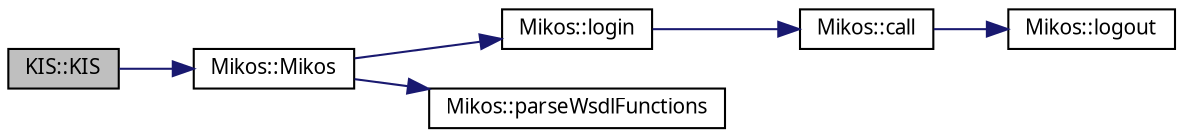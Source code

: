 digraph G
{
  edge [fontname="FreeSans.ttf",fontsize=10,labelfontname="FreeSans.ttf",labelfontsize=10];
  node [fontname="FreeSans.ttf",fontsize=10,shape=record];
  rankdir=LR;
  Node1 [label="KIS::KIS",height=0.2,width=0.4,color="black", fillcolor="grey75", style="filled" fontcolor="black"];
  Node1 -> Node2 [color="midnightblue",fontsize=10,style="solid"];
  Node2 [label="Mikos::Mikos",height=0.2,width=0.4,color="black", fillcolor="white", style="filled",URL="$class_mikos.html#e653539dab7aa9260811a9743fe5bffd"];
  Node2 -> Node3 [color="midnightblue",fontsize=10,style="solid"];
  Node3 [label="Mikos::login",height=0.2,width=0.4,color="black", fillcolor="white", style="filled",URL="$class_mikos.html#539ff1a8891af79abcc16ed355982bef"];
  Node3 -> Node4 [color="midnightblue",fontsize=10,style="solid"];
  Node4 [label="Mikos::call",height=0.2,width=0.4,color="black", fillcolor="white", style="filled",URL="$class_mikos.html#a23685bf95bd7af11c0a0a2f6f1d2159"];
  Node4 -> Node5 [color="midnightblue",fontsize=10,style="solid"];
  Node5 [label="Mikos::logout",height=0.2,width=0.4,color="black", fillcolor="white", style="filled",URL="$class_mikos.html#19b0af84462a7a9acabffdc9d7894b2b"];
  Node2 -> Node6 [color="midnightblue",fontsize=10,style="solid"];
  Node6 [label="Mikos::parseWsdlFunctions",height=0.2,width=0.4,color="black", fillcolor="white", style="filled",URL="$class_mikos.html#9882b0b15e6bd279d143069fed3e93be"];
}
